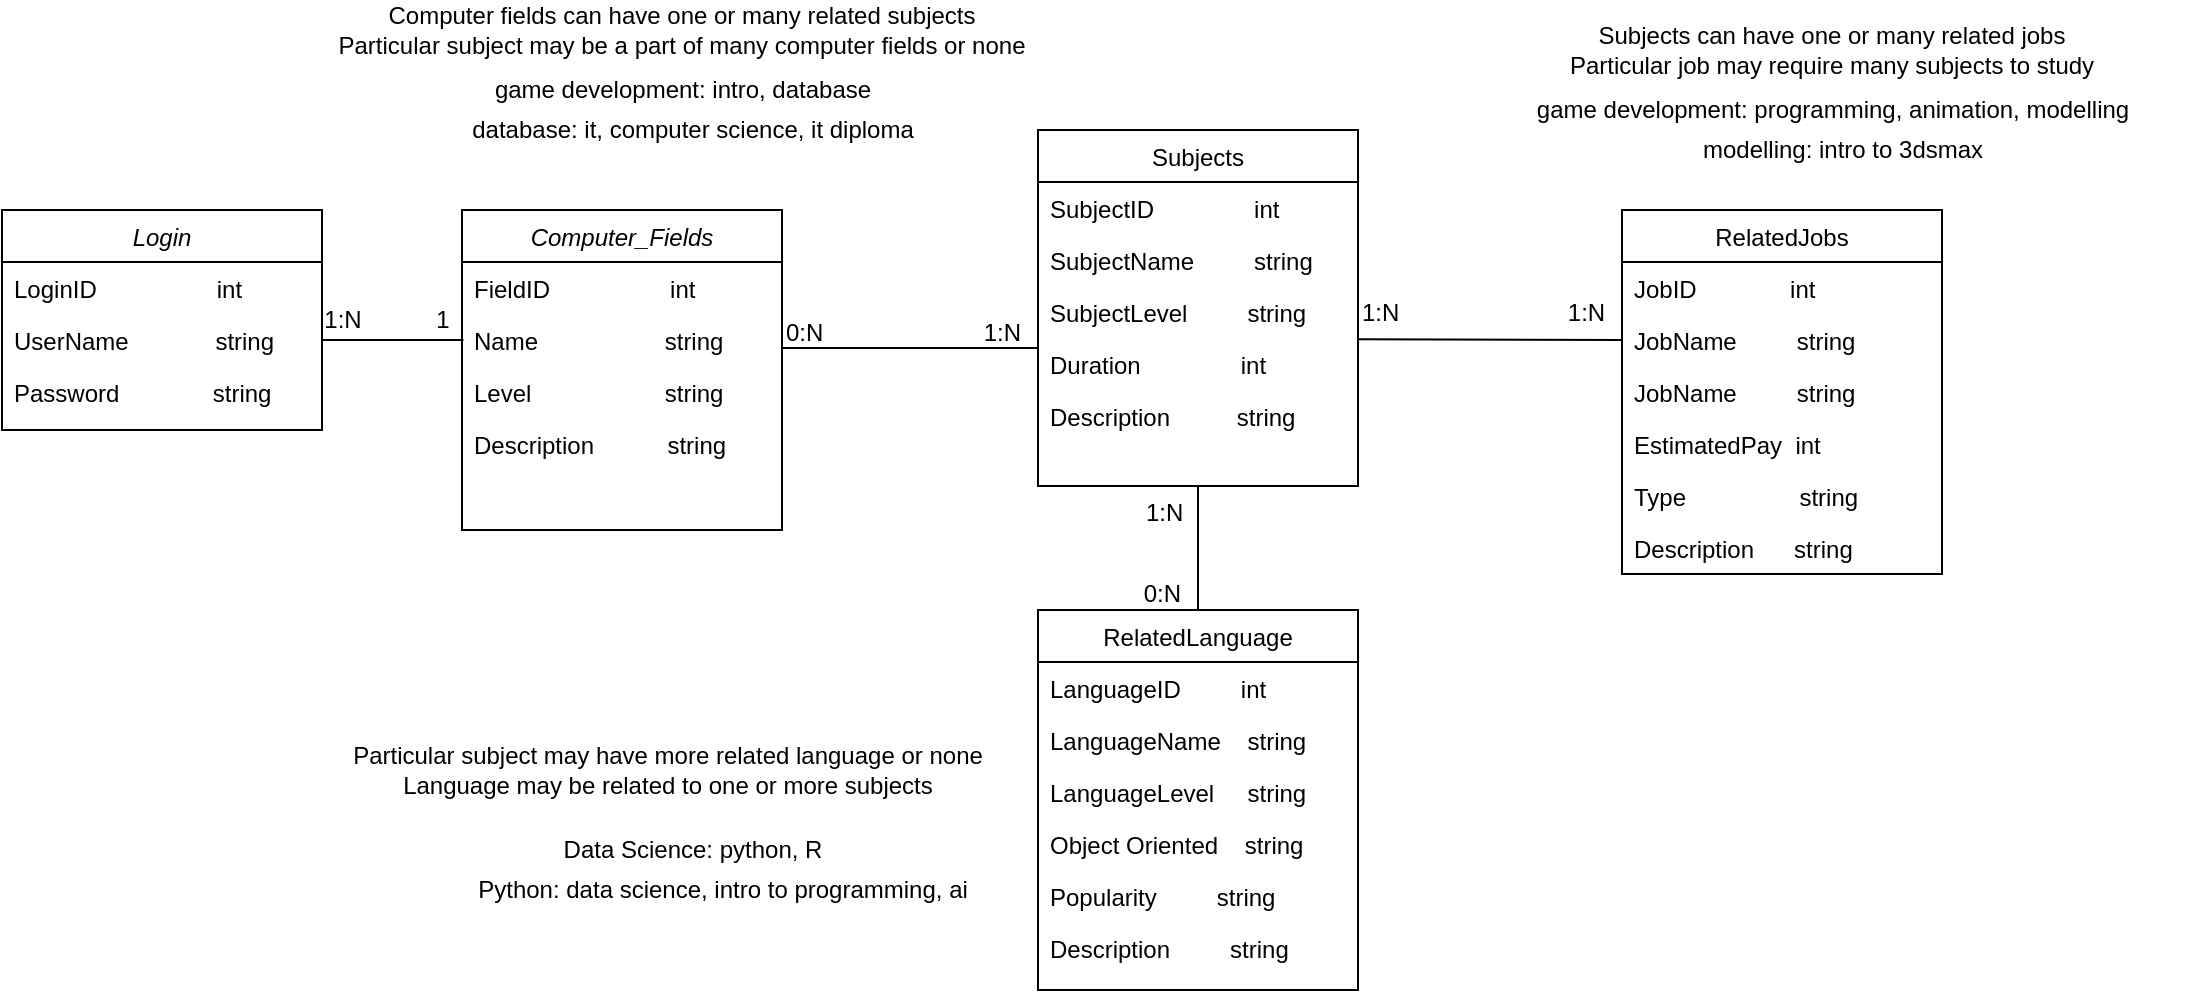 <mxfile version="13.9.9" type="device"><diagram id="C5RBs43oDa-KdzZeNtuy" name="Page-1"><mxGraphModel dx="1692" dy="457" grid="1" gridSize="10" guides="1" tooltips="1" connect="1" arrows="1" fold="1" page="1" pageScale="1" pageWidth="827" pageHeight="1169" math="0" shadow="0"><root><mxCell id="WIyWlLk6GJQsqaUBKTNV-0"/><mxCell id="WIyWlLk6GJQsqaUBKTNV-1" parent="WIyWlLk6GJQsqaUBKTNV-0"/><mxCell id="zkfFHV4jXpPFQw0GAbJ--0" value="Computer_Fields" style="swimlane;fontStyle=2;align=center;verticalAlign=top;childLayout=stackLayout;horizontal=1;startSize=26;horizontalStack=0;resizeParent=1;resizeLast=0;collapsible=1;marginBottom=0;rounded=0;shadow=0;strokeWidth=1;" parent="WIyWlLk6GJQsqaUBKTNV-1" vertex="1"><mxGeometry y="110" width="160" height="160" as="geometry"><mxRectangle x="230" y="140" width="160" height="26" as="alternateBounds"/></mxGeometry></mxCell><mxCell id="hlbXnTDZYpxy_a05rE1i-19" value="FieldID                  int" style="text;align=left;verticalAlign=top;spacingLeft=4;spacingRight=4;overflow=hidden;rotatable=0;points=[[0,0.5],[1,0.5]];portConstraint=eastwest;" vertex="1" parent="zkfFHV4jXpPFQw0GAbJ--0"><mxGeometry y="26" width="160" height="26" as="geometry"/></mxCell><mxCell id="zkfFHV4jXpPFQw0GAbJ--1" value="Name                   string" style="text;align=left;verticalAlign=top;spacingLeft=4;spacingRight=4;overflow=hidden;rotatable=0;points=[[0,0.5],[1,0.5]];portConstraint=eastwest;" parent="zkfFHV4jXpPFQw0GAbJ--0" vertex="1"><mxGeometry y="52" width="160" height="26" as="geometry"/></mxCell><mxCell id="zkfFHV4jXpPFQw0GAbJ--2" value="Level                    string&#10;" style="text;align=left;verticalAlign=top;spacingLeft=4;spacingRight=4;overflow=hidden;rotatable=0;points=[[0,0.5],[1,0.5]];portConstraint=eastwest;rounded=0;shadow=0;html=0;" parent="zkfFHV4jXpPFQw0GAbJ--0" vertex="1"><mxGeometry y="78" width="160" height="26" as="geometry"/></mxCell><mxCell id="hlbXnTDZYpxy_a05rE1i-6" value="Description           string" style="text;align=left;verticalAlign=top;spacingLeft=4;spacingRight=4;overflow=hidden;rotatable=0;points=[[0,0.5],[1,0.5]];portConstraint=eastwest;rounded=0;shadow=0;html=0;" vertex="1" parent="zkfFHV4jXpPFQw0GAbJ--0"><mxGeometry y="104" width="160" height="56" as="geometry"/></mxCell><mxCell id="zkfFHV4jXpPFQw0GAbJ--17" value="Subjects" style="swimlane;fontStyle=0;align=center;verticalAlign=top;childLayout=stackLayout;horizontal=1;startSize=26;horizontalStack=0;resizeParent=1;resizeLast=0;collapsible=1;marginBottom=0;rounded=0;shadow=0;strokeWidth=1;" parent="WIyWlLk6GJQsqaUBKTNV-1" vertex="1"><mxGeometry x="288" y="70" width="160" height="178" as="geometry"><mxRectangle x="550" y="140" width="160" height="26" as="alternateBounds"/></mxGeometry></mxCell><mxCell id="hlbXnTDZYpxy_a05rE1i-7" value="SubjectID               int&#10; " style="text;align=left;verticalAlign=top;spacingLeft=4;spacingRight=4;overflow=hidden;rotatable=0;points=[[0,0.5],[1,0.5]];portConstraint=eastwest;rounded=0;shadow=0;html=0;" vertex="1" parent="zkfFHV4jXpPFQw0GAbJ--17"><mxGeometry y="26" width="160" height="26" as="geometry"/></mxCell><mxCell id="zkfFHV4jXpPFQw0GAbJ--18" value="SubjectName         string&#10;  " style="text;align=left;verticalAlign=top;spacingLeft=4;spacingRight=4;overflow=hidden;rotatable=0;points=[[0,0.5],[1,0.5]];portConstraint=eastwest;" parent="zkfFHV4jXpPFQw0GAbJ--17" vertex="1"><mxGeometry y="52" width="160" height="26" as="geometry"/></mxCell><mxCell id="zkfFHV4jXpPFQw0GAbJ--19" value="SubjectLevel         string" style="text;align=left;verticalAlign=top;spacingLeft=4;spacingRight=4;overflow=hidden;rotatable=0;points=[[0,0.5],[1,0.5]];portConstraint=eastwest;rounded=0;shadow=0;html=0;" parent="zkfFHV4jXpPFQw0GAbJ--17" vertex="1"><mxGeometry y="78" width="160" height="26" as="geometry"/></mxCell><mxCell id="zkfFHV4jXpPFQw0GAbJ--20" value="Duration               int" style="text;align=left;verticalAlign=top;spacingLeft=4;spacingRight=4;overflow=hidden;rotatable=0;points=[[0,0.5],[1,0.5]];portConstraint=eastwest;rounded=0;shadow=0;html=0;" parent="zkfFHV4jXpPFQw0GAbJ--17" vertex="1"><mxGeometry y="104" width="160" height="26" as="geometry"/></mxCell><mxCell id="zkfFHV4jXpPFQw0GAbJ--21" value="Description          string" style="text;align=left;verticalAlign=top;spacingLeft=4;spacingRight=4;overflow=hidden;rotatable=0;points=[[0,0.5],[1,0.5]];portConstraint=eastwest;rounded=0;shadow=0;html=0;" parent="zkfFHV4jXpPFQw0GAbJ--17" vertex="1"><mxGeometry y="130" width="160" height="26" as="geometry"/></mxCell><mxCell id="zkfFHV4jXpPFQw0GAbJ--26" value="" style="endArrow=none;shadow=0;strokeWidth=1;rounded=0;endFill=1;edgeStyle=elbowEdgeStyle;elbow=vertical;" parent="WIyWlLk6GJQsqaUBKTNV-1" source="zkfFHV4jXpPFQw0GAbJ--0" target="zkfFHV4jXpPFQw0GAbJ--17" edge="1"><mxGeometry x="0.5" y="41" relative="1" as="geometry"><mxPoint x="160" y="182" as="sourcePoint"/><mxPoint x="320" y="182" as="targetPoint"/><mxPoint x="-40" y="32" as="offset"/></mxGeometry></mxCell><mxCell id="zkfFHV4jXpPFQw0GAbJ--27" value="0:N" style="resizable=0;align=left;verticalAlign=bottom;labelBackgroundColor=none;fontSize=12;" parent="zkfFHV4jXpPFQw0GAbJ--26" connectable="0" vertex="1"><mxGeometry x="-1" relative="1" as="geometry"><mxPoint y="1.17" as="offset"/></mxGeometry></mxCell><mxCell id="zkfFHV4jXpPFQw0GAbJ--28" value="1:N" style="resizable=0;align=right;verticalAlign=bottom;labelBackgroundColor=none;fontSize=12;" parent="zkfFHV4jXpPFQw0GAbJ--26" connectable="0" vertex="1"><mxGeometry x="1" relative="1" as="geometry"><mxPoint x="-7" y="1.17" as="offset"/></mxGeometry></mxCell><mxCell id="0neCzvS5lsvh4QmJcWE_-4" value="RelatedLanguage" style="swimlane;fontStyle=0;align=center;verticalAlign=top;childLayout=stackLayout;horizontal=1;startSize=26;horizontalStack=0;resizeParent=1;resizeLast=0;collapsible=1;marginBottom=0;rounded=0;shadow=0;strokeWidth=1;" parent="WIyWlLk6GJQsqaUBKTNV-1" vertex="1"><mxGeometry x="288" y="310" width="160" height="190" as="geometry"><mxRectangle x="550" y="140" width="160" height="26" as="alternateBounds"/></mxGeometry></mxCell><mxCell id="hlbXnTDZYpxy_a05rE1i-8" value="LanguageID         int&#10;" style="text;align=left;verticalAlign=top;spacingLeft=4;spacingRight=4;overflow=hidden;rotatable=0;points=[[0,0.5],[1,0.5]];portConstraint=eastwest;" vertex="1" parent="0neCzvS5lsvh4QmJcWE_-4"><mxGeometry y="26" width="160" height="26" as="geometry"/></mxCell><mxCell id="0neCzvS5lsvh4QmJcWE_-5" value="LanguageName    string" style="text;align=left;verticalAlign=top;spacingLeft=4;spacingRight=4;overflow=hidden;rotatable=0;points=[[0,0.5],[1,0.5]];portConstraint=eastwest;" parent="0neCzvS5lsvh4QmJcWE_-4" vertex="1"><mxGeometry y="52" width="160" height="26" as="geometry"/></mxCell><mxCell id="0neCzvS5lsvh4QmJcWE_-6" value="LanguageLevel     string&#10;" style="text;align=left;verticalAlign=top;spacingLeft=4;spacingRight=4;overflow=hidden;rotatable=0;points=[[0,0.5],[1,0.5]];portConstraint=eastwest;rounded=0;shadow=0;html=0;" parent="0neCzvS5lsvh4QmJcWE_-4" vertex="1"><mxGeometry y="78" width="160" height="26" as="geometry"/></mxCell><mxCell id="0neCzvS5lsvh4QmJcWE_-7" value="Object Oriented    string&#10;" style="text;align=left;verticalAlign=top;spacingLeft=4;spacingRight=4;overflow=hidden;rotatable=0;points=[[0,0.5],[1,0.5]];portConstraint=eastwest;rounded=0;shadow=0;html=0;" parent="0neCzvS5lsvh4QmJcWE_-4" vertex="1"><mxGeometry y="104" width="160" height="26" as="geometry"/></mxCell><mxCell id="0neCzvS5lsvh4QmJcWE_-9" value="Popularity         string" style="text;align=left;verticalAlign=top;spacingLeft=4;spacingRight=4;overflow=hidden;rotatable=0;points=[[0,0.5],[1,0.5]];portConstraint=eastwest;rounded=0;shadow=0;html=0;" parent="0neCzvS5lsvh4QmJcWE_-4" vertex="1"><mxGeometry y="130" width="160" height="26" as="geometry"/></mxCell><mxCell id="0neCzvS5lsvh4QmJcWE_-12" value="Description         string" style="text;align=left;verticalAlign=top;spacingLeft=4;spacingRight=4;overflow=hidden;rotatable=0;points=[[0,0.5],[1,0.5]];portConstraint=eastwest;" parent="0neCzvS5lsvh4QmJcWE_-4" vertex="1"><mxGeometry y="156" width="160" height="26" as="geometry"/></mxCell><mxCell id="0neCzvS5lsvh4QmJcWE_-15" value="" style="endArrow=none;shadow=0;strokeWidth=1;rounded=0;endFill=1;edgeStyle=elbowEdgeStyle;elbow=vertical;entryX=0.5;entryY=0;entryDx=0;entryDy=0;exitX=0.5;exitY=1;exitDx=0;exitDy=0;" parent="WIyWlLk6GJQsqaUBKTNV-1" source="zkfFHV4jXpPFQw0GAbJ--17" target="0neCzvS5lsvh4QmJcWE_-4" edge="1"><mxGeometry x="0.5" y="41" relative="1" as="geometry"><mxPoint x="368" y="274" as="sourcePoint"/><mxPoint x="458" y="350" as="targetPoint"/><mxPoint x="-40" y="32" as="offset"/></mxGeometry></mxCell><mxCell id="0neCzvS5lsvh4QmJcWE_-16" value="1:N" style="resizable=0;align=left;verticalAlign=bottom;labelBackgroundColor=none;fontSize=12;" parent="0neCzvS5lsvh4QmJcWE_-15" connectable="0" vertex="1"><mxGeometry x="-1" relative="1" as="geometry"><mxPoint x="-28" y="22" as="offset"/></mxGeometry></mxCell><mxCell id="0neCzvS5lsvh4QmJcWE_-17" value="0:N" style="resizable=0;align=right;verticalAlign=bottom;labelBackgroundColor=none;fontSize=12;" parent="0neCzvS5lsvh4QmJcWE_-15" connectable="0" vertex="1"><mxGeometry x="1" relative="1" as="geometry"><mxPoint x="-7" y="0.33" as="offset"/></mxGeometry></mxCell><mxCell id="0neCzvS5lsvh4QmJcWE_-23" value="RelatedJobs" style="swimlane;fontStyle=0;align=center;verticalAlign=top;childLayout=stackLayout;horizontal=1;startSize=26;horizontalStack=0;resizeParent=1;resizeLast=0;collapsible=1;marginBottom=0;rounded=0;shadow=0;strokeWidth=1;" parent="WIyWlLk6GJQsqaUBKTNV-1" vertex="1"><mxGeometry x="580" y="110" width="160" height="182" as="geometry"><mxRectangle x="550" y="140" width="160" height="26" as="alternateBounds"/></mxGeometry></mxCell><mxCell id="hlbXnTDZYpxy_a05rE1i-15" value="JobID              int&#10;" style="text;align=left;verticalAlign=top;spacingLeft=4;spacingRight=4;overflow=hidden;rotatable=0;points=[[0,0.5],[1,0.5]];portConstraint=eastwest;rounded=0;shadow=0;html=0;" vertex="1" parent="0neCzvS5lsvh4QmJcWE_-23"><mxGeometry y="26" width="160" height="26" as="geometry"/></mxCell><mxCell id="hlbXnTDZYpxy_a05rE1i-29" value="JobName         string" style="text;align=left;verticalAlign=top;spacingLeft=4;spacingRight=4;overflow=hidden;rotatable=0;points=[[0,0.5],[1,0.5]];portConstraint=eastwest;" vertex="1" parent="0neCzvS5lsvh4QmJcWE_-23"><mxGeometry y="52" width="160" height="26" as="geometry"/></mxCell><mxCell id="0neCzvS5lsvh4QmJcWE_-24" value="JobName         string" style="text;align=left;verticalAlign=top;spacingLeft=4;spacingRight=4;overflow=hidden;rotatable=0;points=[[0,0.5],[1,0.5]];portConstraint=eastwest;" parent="0neCzvS5lsvh4QmJcWE_-23" vertex="1"><mxGeometry y="78" width="160" height="26" as="geometry"/></mxCell><mxCell id="0neCzvS5lsvh4QmJcWE_-25" value="EstimatedPay  int" style="text;align=left;verticalAlign=top;spacingLeft=4;spacingRight=4;overflow=hidden;rotatable=0;points=[[0,0.5],[1,0.5]];portConstraint=eastwest;rounded=0;shadow=0;html=0;" parent="0neCzvS5lsvh4QmJcWE_-23" vertex="1"><mxGeometry y="104" width="160" height="26" as="geometry"/></mxCell><mxCell id="0neCzvS5lsvh4QmJcWE_-26" value="Type                 string" style="text;align=left;verticalAlign=top;spacingLeft=4;spacingRight=4;overflow=hidden;rotatable=0;points=[[0,0.5],[1,0.5]];portConstraint=eastwest;rounded=0;shadow=0;html=0;" parent="0neCzvS5lsvh4QmJcWE_-23" vertex="1"><mxGeometry y="130" width="160" height="26" as="geometry"/></mxCell><mxCell id="0neCzvS5lsvh4QmJcWE_-27" value="Description      string" style="text;align=left;verticalAlign=top;spacingLeft=4;spacingRight=4;overflow=hidden;rotatable=0;points=[[0,0.5],[1,0.5]];portConstraint=eastwest;rounded=0;shadow=0;html=0;" parent="0neCzvS5lsvh4QmJcWE_-23" vertex="1"><mxGeometry y="156" width="160" height="26" as="geometry"/></mxCell><mxCell id="0neCzvS5lsvh4QmJcWE_-30" value="" style="endArrow=none;shadow=0;strokeWidth=1;rounded=0;endFill=1;edgeStyle=elbowEdgeStyle;elbow=vertical;" parent="WIyWlLk6GJQsqaUBKTNV-1" edge="1"><mxGeometry x="0.5" y="41" relative="1" as="geometry"><mxPoint x="448" y="174.587" as="sourcePoint"/><mxPoint x="580" y="175" as="targetPoint"/><mxPoint x="-40" y="32" as="offset"/></mxGeometry></mxCell><mxCell id="0neCzvS5lsvh4QmJcWE_-31" value="1:N" style="resizable=0;align=left;verticalAlign=bottom;labelBackgroundColor=none;fontSize=12;" parent="0neCzvS5lsvh4QmJcWE_-30" connectable="0" vertex="1"><mxGeometry x="-1" relative="1" as="geometry"><mxPoint y="-4.67" as="offset"/></mxGeometry></mxCell><mxCell id="0neCzvS5lsvh4QmJcWE_-32" value="1:N" style="resizable=0;align=right;verticalAlign=bottom;labelBackgroundColor=none;fontSize=12;" parent="0neCzvS5lsvh4QmJcWE_-30" connectable="0" vertex="1"><mxGeometry x="1" relative="1" as="geometry"><mxPoint x="-7" y="-5.09" as="offset"/></mxGeometry></mxCell><mxCell id="hlbXnTDZYpxy_a05rE1i-1" value="Login" style="swimlane;fontStyle=2;align=center;verticalAlign=top;childLayout=stackLayout;horizontal=1;startSize=26;horizontalStack=0;resizeParent=1;resizeLast=0;collapsible=1;marginBottom=0;rounded=0;shadow=0;strokeWidth=1;" vertex="1" parent="WIyWlLk6GJQsqaUBKTNV-1"><mxGeometry x="-230" y="110" width="160" height="110" as="geometry"><mxRectangle x="230" y="140" width="160" height="26" as="alternateBounds"/></mxGeometry></mxCell><mxCell id="hlbXnTDZYpxy_a05rE1i-2" value="LoginID                  int" style="text;align=left;verticalAlign=top;spacingLeft=4;spacingRight=4;overflow=hidden;rotatable=0;points=[[0,0.5],[1,0.5]];portConstraint=eastwest;" vertex="1" parent="hlbXnTDZYpxy_a05rE1i-1"><mxGeometry y="26" width="160" height="26" as="geometry"/></mxCell><mxCell id="hlbXnTDZYpxy_a05rE1i-3" value="UserName             string" style="text;align=left;verticalAlign=top;spacingLeft=4;spacingRight=4;overflow=hidden;rotatable=0;points=[[0,0.5],[1,0.5]];portConstraint=eastwest;rounded=0;shadow=0;html=0;" vertex="1" parent="hlbXnTDZYpxy_a05rE1i-1"><mxGeometry y="52" width="160" height="26" as="geometry"/></mxCell><mxCell id="hlbXnTDZYpxy_a05rE1i-5" value="Password              string&#10;" style="text;align=left;verticalAlign=top;spacingLeft=4;spacingRight=4;overflow=hidden;rotatable=0;points=[[0,0.5],[1,0.5]];portConstraint=eastwest;" vertex="1" parent="hlbXnTDZYpxy_a05rE1i-1"><mxGeometry y="78" width="160" height="26" as="geometry"/></mxCell><mxCell id="hlbXnTDZYpxy_a05rE1i-16" value="" style="endArrow=none;html=1;" edge="1" parent="WIyWlLk6GJQsqaUBKTNV-1" source="hlbXnTDZYpxy_a05rE1i-3"><mxGeometry width="50" height="50" relative="1" as="geometry"><mxPoint x="-70" y="225" as="sourcePoint"/><mxPoint x="0.711" y="175" as="targetPoint"/></mxGeometry></mxCell><mxCell id="hlbXnTDZYpxy_a05rE1i-17" value="1:N" style="text;html=1;align=center;verticalAlign=middle;resizable=0;points=[];autosize=1;" vertex="1" parent="WIyWlLk6GJQsqaUBKTNV-1"><mxGeometry x="-75" y="155" width="30" height="20" as="geometry"/></mxCell><mxCell id="hlbXnTDZYpxy_a05rE1i-18" value="1&lt;br&gt;" style="text;html=1;align=center;verticalAlign=middle;resizable=0;points=[];autosize=1;" vertex="1" parent="WIyWlLk6GJQsqaUBKTNV-1"><mxGeometry x="-20" y="155" width="20" height="20" as="geometry"/></mxCell><mxCell id="hlbXnTDZYpxy_a05rE1i-20" value="Computer fields can have one or many related subjects&lt;br&gt;Particular subject may be a part of many computer fields or none" style="text;html=1;strokeColor=none;fillColor=none;align=center;verticalAlign=middle;whiteSpace=wrap;rounded=0;" vertex="1" parent="WIyWlLk6GJQsqaUBKTNV-1"><mxGeometry x="-75" y="10" width="370" height="20" as="geometry"/></mxCell><mxCell id="hlbXnTDZYpxy_a05rE1i-21" value="Particular subject may have more related language or none&lt;br&gt;Language may be related to one or more subjects" style="text;html=1;strokeColor=none;fillColor=none;align=center;verticalAlign=middle;whiteSpace=wrap;rounded=0;" vertex="1" parent="WIyWlLk6GJQsqaUBKTNV-1"><mxGeometry x="-82" y="380" width="370" height="20" as="geometry"/></mxCell><mxCell id="hlbXnTDZYpxy_a05rE1i-22" value="Data Science: python, R" style="text;html=1;align=center;verticalAlign=middle;resizable=0;points=[];autosize=1;" vertex="1" parent="WIyWlLk6GJQsqaUBKTNV-1"><mxGeometry x="40" y="420" width="150" height="20" as="geometry"/></mxCell><mxCell id="hlbXnTDZYpxy_a05rE1i-23" value="Python: data science, intro to programming, ai" style="text;html=1;align=center;verticalAlign=middle;resizable=0;points=[];autosize=1;" vertex="1" parent="WIyWlLk6GJQsqaUBKTNV-1"><mxGeometry y="440" width="260" height="20" as="geometry"/></mxCell><mxCell id="hlbXnTDZYpxy_a05rE1i-24" value="game development: intro, database" style="text;html=1;align=center;verticalAlign=middle;resizable=0;points=[];autosize=1;" vertex="1" parent="WIyWlLk6GJQsqaUBKTNV-1"><mxGeometry x="10" y="40" width="200" height="20" as="geometry"/></mxCell><mxCell id="hlbXnTDZYpxy_a05rE1i-25" value="database: it, computer science, it diploma" style="text;html=1;align=center;verticalAlign=middle;resizable=0;points=[];autosize=1;" vertex="1" parent="WIyWlLk6GJQsqaUBKTNV-1"><mxGeometry x="-5" y="60" width="240" height="20" as="geometry"/></mxCell><mxCell id="hlbXnTDZYpxy_a05rE1i-26" value="Subjects can have one or many related jobs&lt;br&gt;Particular job may require many subjects to study" style="text;html=1;strokeColor=none;fillColor=none;align=center;verticalAlign=middle;whiteSpace=wrap;rounded=0;" vertex="1" parent="WIyWlLk6GJQsqaUBKTNV-1"><mxGeometry x="500" y="20" width="370" height="20" as="geometry"/></mxCell><mxCell id="hlbXnTDZYpxy_a05rE1i-27" value="game development: programming, animation, modelling" style="text;html=1;align=center;verticalAlign=middle;resizable=0;points=[];autosize=1;" vertex="1" parent="WIyWlLk6GJQsqaUBKTNV-1"><mxGeometry x="530" y="50" width="310" height="20" as="geometry"/></mxCell><mxCell id="hlbXnTDZYpxy_a05rE1i-28" value="modelling: intro to 3dsmax" style="text;html=1;align=center;verticalAlign=middle;resizable=0;points=[];autosize=1;" vertex="1" parent="WIyWlLk6GJQsqaUBKTNV-1"><mxGeometry x="610" y="70" width="160" height="20" as="geometry"/></mxCell></root></mxGraphModel></diagram></mxfile>